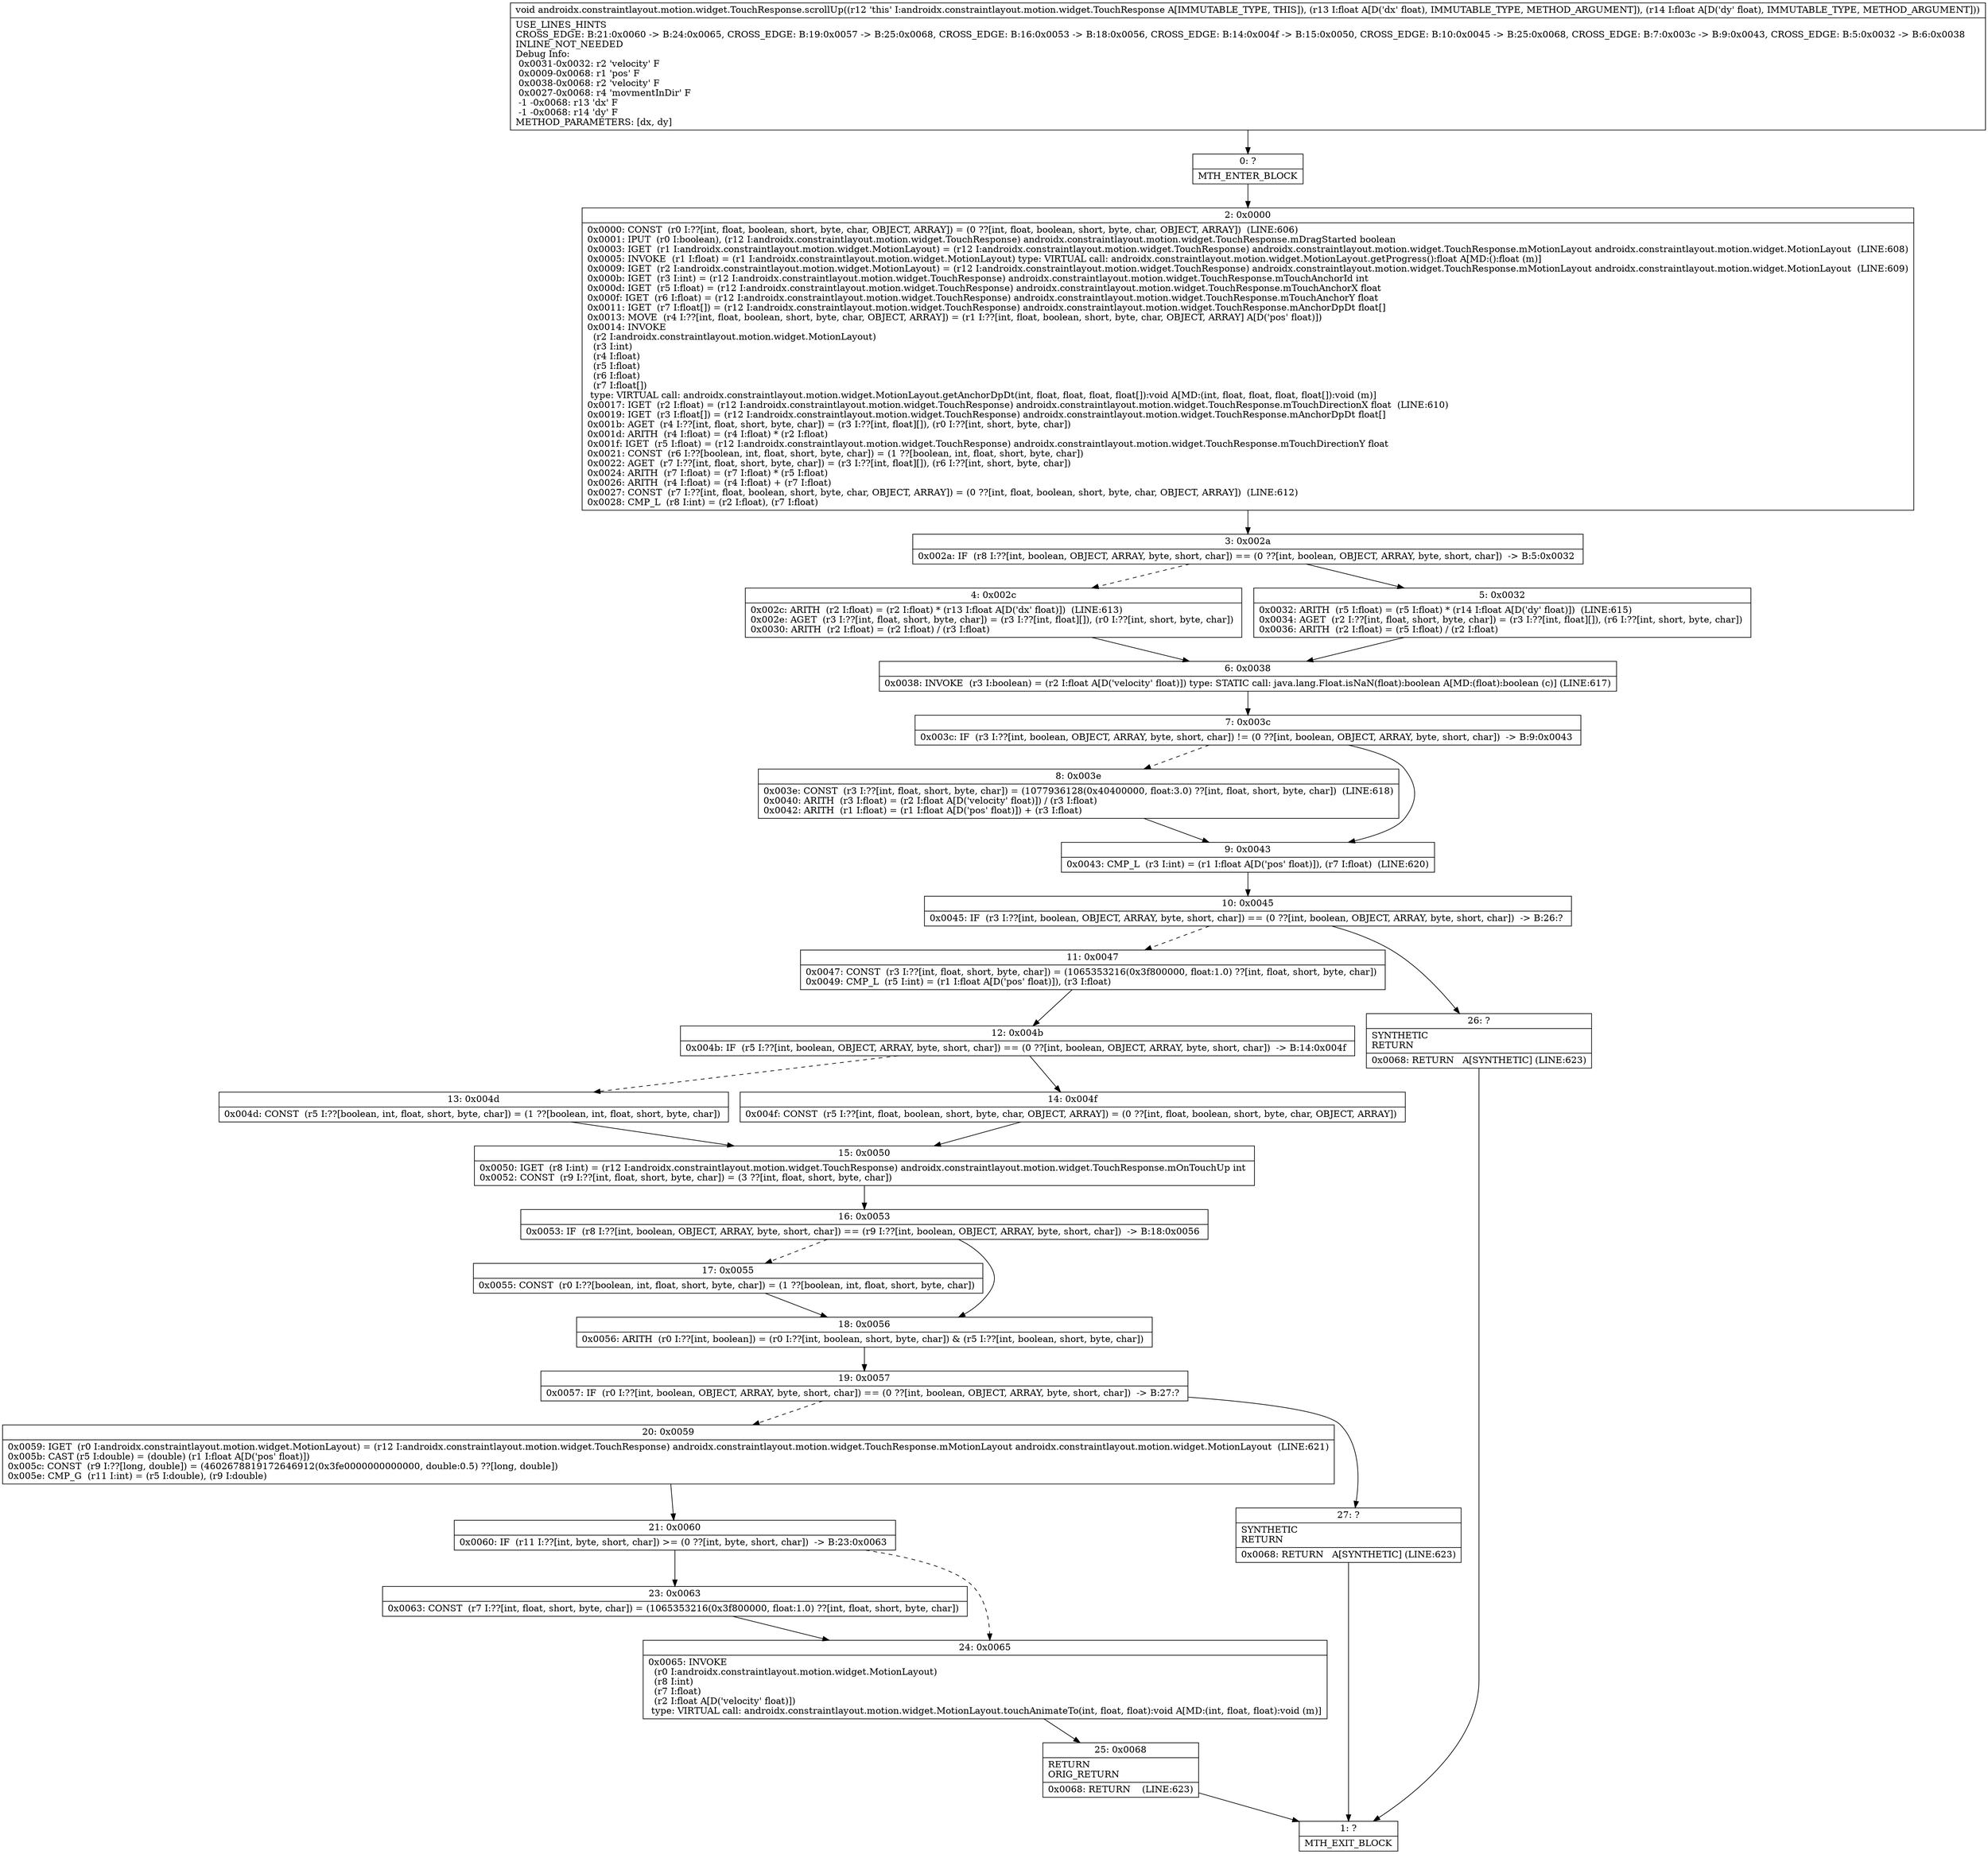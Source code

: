 digraph "CFG forandroidx.constraintlayout.motion.widget.TouchResponse.scrollUp(FF)V" {
Node_0 [shape=record,label="{0\:\ ?|MTH_ENTER_BLOCK\l}"];
Node_2 [shape=record,label="{2\:\ 0x0000|0x0000: CONST  (r0 I:??[int, float, boolean, short, byte, char, OBJECT, ARRAY]) = (0 ??[int, float, boolean, short, byte, char, OBJECT, ARRAY])  (LINE:606)\l0x0001: IPUT  (r0 I:boolean), (r12 I:androidx.constraintlayout.motion.widget.TouchResponse) androidx.constraintlayout.motion.widget.TouchResponse.mDragStarted boolean \l0x0003: IGET  (r1 I:androidx.constraintlayout.motion.widget.MotionLayout) = (r12 I:androidx.constraintlayout.motion.widget.TouchResponse) androidx.constraintlayout.motion.widget.TouchResponse.mMotionLayout androidx.constraintlayout.motion.widget.MotionLayout  (LINE:608)\l0x0005: INVOKE  (r1 I:float) = (r1 I:androidx.constraintlayout.motion.widget.MotionLayout) type: VIRTUAL call: androidx.constraintlayout.motion.widget.MotionLayout.getProgress():float A[MD:():float (m)]\l0x0009: IGET  (r2 I:androidx.constraintlayout.motion.widget.MotionLayout) = (r12 I:androidx.constraintlayout.motion.widget.TouchResponse) androidx.constraintlayout.motion.widget.TouchResponse.mMotionLayout androidx.constraintlayout.motion.widget.MotionLayout  (LINE:609)\l0x000b: IGET  (r3 I:int) = (r12 I:androidx.constraintlayout.motion.widget.TouchResponse) androidx.constraintlayout.motion.widget.TouchResponse.mTouchAnchorId int \l0x000d: IGET  (r5 I:float) = (r12 I:androidx.constraintlayout.motion.widget.TouchResponse) androidx.constraintlayout.motion.widget.TouchResponse.mTouchAnchorX float \l0x000f: IGET  (r6 I:float) = (r12 I:androidx.constraintlayout.motion.widget.TouchResponse) androidx.constraintlayout.motion.widget.TouchResponse.mTouchAnchorY float \l0x0011: IGET  (r7 I:float[]) = (r12 I:androidx.constraintlayout.motion.widget.TouchResponse) androidx.constraintlayout.motion.widget.TouchResponse.mAnchorDpDt float[] \l0x0013: MOVE  (r4 I:??[int, float, boolean, short, byte, char, OBJECT, ARRAY]) = (r1 I:??[int, float, boolean, short, byte, char, OBJECT, ARRAY] A[D('pos' float)]) \l0x0014: INVOKE  \l  (r2 I:androidx.constraintlayout.motion.widget.MotionLayout)\l  (r3 I:int)\l  (r4 I:float)\l  (r5 I:float)\l  (r6 I:float)\l  (r7 I:float[])\l type: VIRTUAL call: androidx.constraintlayout.motion.widget.MotionLayout.getAnchorDpDt(int, float, float, float, float[]):void A[MD:(int, float, float, float, float[]):void (m)]\l0x0017: IGET  (r2 I:float) = (r12 I:androidx.constraintlayout.motion.widget.TouchResponse) androidx.constraintlayout.motion.widget.TouchResponse.mTouchDirectionX float  (LINE:610)\l0x0019: IGET  (r3 I:float[]) = (r12 I:androidx.constraintlayout.motion.widget.TouchResponse) androidx.constraintlayout.motion.widget.TouchResponse.mAnchorDpDt float[] \l0x001b: AGET  (r4 I:??[int, float, short, byte, char]) = (r3 I:??[int, float][]), (r0 I:??[int, short, byte, char]) \l0x001d: ARITH  (r4 I:float) = (r4 I:float) * (r2 I:float) \l0x001f: IGET  (r5 I:float) = (r12 I:androidx.constraintlayout.motion.widget.TouchResponse) androidx.constraintlayout.motion.widget.TouchResponse.mTouchDirectionY float \l0x0021: CONST  (r6 I:??[boolean, int, float, short, byte, char]) = (1 ??[boolean, int, float, short, byte, char]) \l0x0022: AGET  (r7 I:??[int, float, short, byte, char]) = (r3 I:??[int, float][]), (r6 I:??[int, short, byte, char]) \l0x0024: ARITH  (r7 I:float) = (r7 I:float) * (r5 I:float) \l0x0026: ARITH  (r4 I:float) = (r4 I:float) + (r7 I:float) \l0x0027: CONST  (r7 I:??[int, float, boolean, short, byte, char, OBJECT, ARRAY]) = (0 ??[int, float, boolean, short, byte, char, OBJECT, ARRAY])  (LINE:612)\l0x0028: CMP_L  (r8 I:int) = (r2 I:float), (r7 I:float) \l}"];
Node_3 [shape=record,label="{3\:\ 0x002a|0x002a: IF  (r8 I:??[int, boolean, OBJECT, ARRAY, byte, short, char]) == (0 ??[int, boolean, OBJECT, ARRAY, byte, short, char])  \-\> B:5:0x0032 \l}"];
Node_4 [shape=record,label="{4\:\ 0x002c|0x002c: ARITH  (r2 I:float) = (r2 I:float) * (r13 I:float A[D('dx' float)])  (LINE:613)\l0x002e: AGET  (r3 I:??[int, float, short, byte, char]) = (r3 I:??[int, float][]), (r0 I:??[int, short, byte, char]) \l0x0030: ARITH  (r2 I:float) = (r2 I:float) \/ (r3 I:float) \l}"];
Node_6 [shape=record,label="{6\:\ 0x0038|0x0038: INVOKE  (r3 I:boolean) = (r2 I:float A[D('velocity' float)]) type: STATIC call: java.lang.Float.isNaN(float):boolean A[MD:(float):boolean (c)] (LINE:617)\l}"];
Node_7 [shape=record,label="{7\:\ 0x003c|0x003c: IF  (r3 I:??[int, boolean, OBJECT, ARRAY, byte, short, char]) != (0 ??[int, boolean, OBJECT, ARRAY, byte, short, char])  \-\> B:9:0x0043 \l}"];
Node_8 [shape=record,label="{8\:\ 0x003e|0x003e: CONST  (r3 I:??[int, float, short, byte, char]) = (1077936128(0x40400000, float:3.0) ??[int, float, short, byte, char])  (LINE:618)\l0x0040: ARITH  (r3 I:float) = (r2 I:float A[D('velocity' float)]) \/ (r3 I:float) \l0x0042: ARITH  (r1 I:float) = (r1 I:float A[D('pos' float)]) + (r3 I:float) \l}"];
Node_9 [shape=record,label="{9\:\ 0x0043|0x0043: CMP_L  (r3 I:int) = (r1 I:float A[D('pos' float)]), (r7 I:float)  (LINE:620)\l}"];
Node_10 [shape=record,label="{10\:\ 0x0045|0x0045: IF  (r3 I:??[int, boolean, OBJECT, ARRAY, byte, short, char]) == (0 ??[int, boolean, OBJECT, ARRAY, byte, short, char])  \-\> B:26:? \l}"];
Node_11 [shape=record,label="{11\:\ 0x0047|0x0047: CONST  (r3 I:??[int, float, short, byte, char]) = (1065353216(0x3f800000, float:1.0) ??[int, float, short, byte, char]) \l0x0049: CMP_L  (r5 I:int) = (r1 I:float A[D('pos' float)]), (r3 I:float) \l}"];
Node_12 [shape=record,label="{12\:\ 0x004b|0x004b: IF  (r5 I:??[int, boolean, OBJECT, ARRAY, byte, short, char]) == (0 ??[int, boolean, OBJECT, ARRAY, byte, short, char])  \-\> B:14:0x004f \l}"];
Node_13 [shape=record,label="{13\:\ 0x004d|0x004d: CONST  (r5 I:??[boolean, int, float, short, byte, char]) = (1 ??[boolean, int, float, short, byte, char]) \l}"];
Node_15 [shape=record,label="{15\:\ 0x0050|0x0050: IGET  (r8 I:int) = (r12 I:androidx.constraintlayout.motion.widget.TouchResponse) androidx.constraintlayout.motion.widget.TouchResponse.mOnTouchUp int \l0x0052: CONST  (r9 I:??[int, float, short, byte, char]) = (3 ??[int, float, short, byte, char]) \l}"];
Node_16 [shape=record,label="{16\:\ 0x0053|0x0053: IF  (r8 I:??[int, boolean, OBJECT, ARRAY, byte, short, char]) == (r9 I:??[int, boolean, OBJECT, ARRAY, byte, short, char])  \-\> B:18:0x0056 \l}"];
Node_17 [shape=record,label="{17\:\ 0x0055|0x0055: CONST  (r0 I:??[boolean, int, float, short, byte, char]) = (1 ??[boolean, int, float, short, byte, char]) \l}"];
Node_18 [shape=record,label="{18\:\ 0x0056|0x0056: ARITH  (r0 I:??[int, boolean]) = (r0 I:??[int, boolean, short, byte, char]) & (r5 I:??[int, boolean, short, byte, char]) \l}"];
Node_19 [shape=record,label="{19\:\ 0x0057|0x0057: IF  (r0 I:??[int, boolean, OBJECT, ARRAY, byte, short, char]) == (0 ??[int, boolean, OBJECT, ARRAY, byte, short, char])  \-\> B:27:? \l}"];
Node_20 [shape=record,label="{20\:\ 0x0059|0x0059: IGET  (r0 I:androidx.constraintlayout.motion.widget.MotionLayout) = (r12 I:androidx.constraintlayout.motion.widget.TouchResponse) androidx.constraintlayout.motion.widget.TouchResponse.mMotionLayout androidx.constraintlayout.motion.widget.MotionLayout  (LINE:621)\l0x005b: CAST (r5 I:double) = (double) (r1 I:float A[D('pos' float)]) \l0x005c: CONST  (r9 I:??[long, double]) = (4602678819172646912(0x3fe0000000000000, double:0.5) ??[long, double]) \l0x005e: CMP_G  (r11 I:int) = (r5 I:double), (r9 I:double) \l}"];
Node_21 [shape=record,label="{21\:\ 0x0060|0x0060: IF  (r11 I:??[int, byte, short, char]) \>= (0 ??[int, byte, short, char])  \-\> B:23:0x0063 \l}"];
Node_23 [shape=record,label="{23\:\ 0x0063|0x0063: CONST  (r7 I:??[int, float, short, byte, char]) = (1065353216(0x3f800000, float:1.0) ??[int, float, short, byte, char]) \l}"];
Node_24 [shape=record,label="{24\:\ 0x0065|0x0065: INVOKE  \l  (r0 I:androidx.constraintlayout.motion.widget.MotionLayout)\l  (r8 I:int)\l  (r7 I:float)\l  (r2 I:float A[D('velocity' float)])\l type: VIRTUAL call: androidx.constraintlayout.motion.widget.MotionLayout.touchAnimateTo(int, float, float):void A[MD:(int, float, float):void (m)]\l}"];
Node_25 [shape=record,label="{25\:\ 0x0068|RETURN\lORIG_RETURN\l|0x0068: RETURN    (LINE:623)\l}"];
Node_1 [shape=record,label="{1\:\ ?|MTH_EXIT_BLOCK\l}"];
Node_27 [shape=record,label="{27\:\ ?|SYNTHETIC\lRETURN\l|0x0068: RETURN   A[SYNTHETIC] (LINE:623)\l}"];
Node_14 [shape=record,label="{14\:\ 0x004f|0x004f: CONST  (r5 I:??[int, float, boolean, short, byte, char, OBJECT, ARRAY]) = (0 ??[int, float, boolean, short, byte, char, OBJECT, ARRAY]) \l}"];
Node_26 [shape=record,label="{26\:\ ?|SYNTHETIC\lRETURN\l|0x0068: RETURN   A[SYNTHETIC] (LINE:623)\l}"];
Node_5 [shape=record,label="{5\:\ 0x0032|0x0032: ARITH  (r5 I:float) = (r5 I:float) * (r14 I:float A[D('dy' float)])  (LINE:615)\l0x0034: AGET  (r2 I:??[int, float, short, byte, char]) = (r3 I:??[int, float][]), (r6 I:??[int, short, byte, char]) \l0x0036: ARITH  (r2 I:float) = (r5 I:float) \/ (r2 I:float) \l}"];
MethodNode[shape=record,label="{void androidx.constraintlayout.motion.widget.TouchResponse.scrollUp((r12 'this' I:androidx.constraintlayout.motion.widget.TouchResponse A[IMMUTABLE_TYPE, THIS]), (r13 I:float A[D('dx' float), IMMUTABLE_TYPE, METHOD_ARGUMENT]), (r14 I:float A[D('dy' float), IMMUTABLE_TYPE, METHOD_ARGUMENT]))  | USE_LINES_HINTS\lCROSS_EDGE: B:21:0x0060 \-\> B:24:0x0065, CROSS_EDGE: B:19:0x0057 \-\> B:25:0x0068, CROSS_EDGE: B:16:0x0053 \-\> B:18:0x0056, CROSS_EDGE: B:14:0x004f \-\> B:15:0x0050, CROSS_EDGE: B:10:0x0045 \-\> B:25:0x0068, CROSS_EDGE: B:7:0x003c \-\> B:9:0x0043, CROSS_EDGE: B:5:0x0032 \-\> B:6:0x0038\lINLINE_NOT_NEEDED\lDebug Info:\l  0x0031\-0x0032: r2 'velocity' F\l  0x0009\-0x0068: r1 'pos' F\l  0x0038\-0x0068: r2 'velocity' F\l  0x0027\-0x0068: r4 'movmentInDir' F\l  \-1 \-0x0068: r13 'dx' F\l  \-1 \-0x0068: r14 'dy' F\lMETHOD_PARAMETERS: [dx, dy]\l}"];
MethodNode -> Node_0;Node_0 -> Node_2;
Node_2 -> Node_3;
Node_3 -> Node_4[style=dashed];
Node_3 -> Node_5;
Node_4 -> Node_6;
Node_6 -> Node_7;
Node_7 -> Node_8[style=dashed];
Node_7 -> Node_9;
Node_8 -> Node_9;
Node_9 -> Node_10;
Node_10 -> Node_11[style=dashed];
Node_10 -> Node_26;
Node_11 -> Node_12;
Node_12 -> Node_13[style=dashed];
Node_12 -> Node_14;
Node_13 -> Node_15;
Node_15 -> Node_16;
Node_16 -> Node_17[style=dashed];
Node_16 -> Node_18;
Node_17 -> Node_18;
Node_18 -> Node_19;
Node_19 -> Node_20[style=dashed];
Node_19 -> Node_27;
Node_20 -> Node_21;
Node_21 -> Node_23;
Node_21 -> Node_24[style=dashed];
Node_23 -> Node_24;
Node_24 -> Node_25;
Node_25 -> Node_1;
Node_27 -> Node_1;
Node_14 -> Node_15;
Node_26 -> Node_1;
Node_5 -> Node_6;
}

